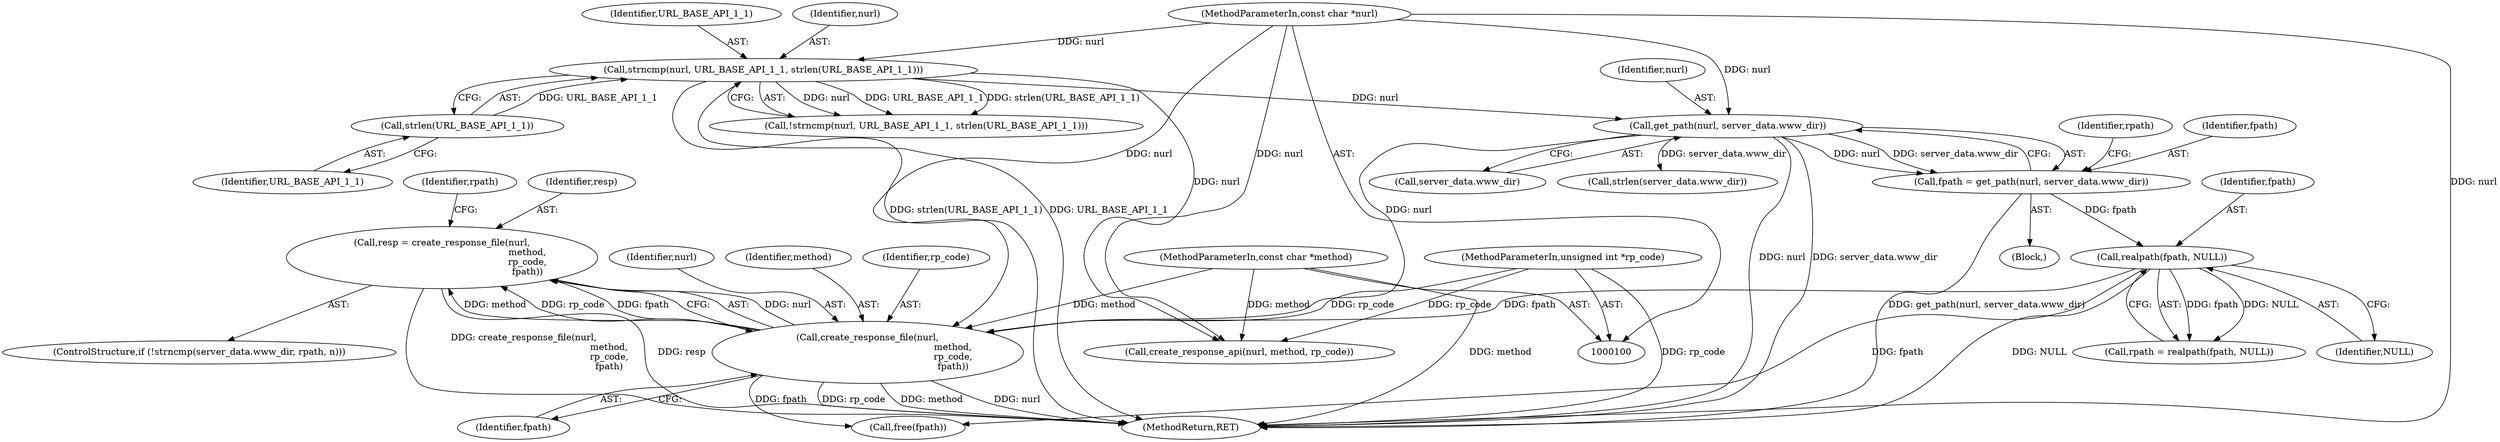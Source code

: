 digraph "0_wpitchoune_8b10426dcc0246c1712a99460dd470dcb1cc4d9c@API" {
"1000158" [label="(Call,resp = create_response_file(nurl,\n                                                           method,\n                                                           rp_code,\n                                                           fpath))"];
"1000160" [label="(Call,create_response_file(nurl,\n                                                           method,\n                                                           rp_code,\n                                                           fpath))"];
"1000131" [label="(Call,get_path(nurl, server_data.www_dir))"];
"1000115" [label="(Call,strncmp(nurl, URL_BASE_API_1_1, strlen(URL_BASE_API_1_1)))"];
"1000101" [label="(MethodParameterIn,const char *nurl)"];
"1000118" [label="(Call,strlen(URL_BASE_API_1_1))"];
"1000102" [label="(MethodParameterIn,const char *method)"];
"1000103" [label="(MethodParameterIn,unsigned int *rp_code)"];
"1000138" [label="(Call,realpath(fpath, NULL))"];
"1000129" [label="(Call,fpath = get_path(nurl, server_data.www_dir))"];
"1000139" [label="(Identifier,fpath)"];
"1000166" [label="(Identifier,rpath)"];
"1000128" [label="(Block,)"];
"1000130" [label="(Identifier,fpath)"];
"1000137" [label="(Identifier,rpath)"];
"1000167" [label="(Call,free(fpath))"];
"1000117" [label="(Identifier,URL_BASE_API_1_1)"];
"1000140" [label="(Identifier,NULL)"];
"1000161" [label="(Identifier,nurl)"];
"1000164" [label="(Identifier,fpath)"];
"1000101" [label="(MethodParameterIn,const char *nurl)"];
"1000118" [label="(Call,strlen(URL_BASE_API_1_1))"];
"1000119" [label="(Identifier,URL_BASE_API_1_1)"];
"1000138" [label="(Call,realpath(fpath, NULL))"];
"1000160" [label="(Call,create_response_file(nurl,\n                                                           method,\n                                                           rp_code,\n                                                           fpath))"];
"1000169" [label="(MethodReturn,RET)"];
"1000136" [label="(Call,rpath = realpath(fpath, NULL))"];
"1000146" [label="(Call,strlen(server_data.www_dir))"];
"1000129" [label="(Call,fpath = get_path(nurl, server_data.www_dir))"];
"1000133" [label="(Call,server_data.www_dir)"];
"1000131" [label="(Call,get_path(nurl, server_data.www_dir))"];
"1000159" [label="(Identifier,resp)"];
"1000162" [label="(Identifier,method)"];
"1000103" [label="(MethodParameterIn,unsigned int *rp_code)"];
"1000163" [label="(Identifier,rp_code)"];
"1000102" [label="(MethodParameterIn,const char *method)"];
"1000116" [label="(Identifier,nurl)"];
"1000115" [label="(Call,strncmp(nurl, URL_BASE_API_1_1, strlen(URL_BASE_API_1_1)))"];
"1000132" [label="(Identifier,nurl)"];
"1000114" [label="(Call,!strncmp(nurl, URL_BASE_API_1_1, strlen(URL_BASE_API_1_1)))"];
"1000150" [label="(ControlStructure,if (!strncmp(server_data.www_dir, rpath, n)))"];
"1000158" [label="(Call,resp = create_response_file(nurl,\n                                                           method,\n                                                           rp_code,\n                                                           fpath))"];
"1000123" [label="(Call,create_response_api(nurl, method, rp_code))"];
"1000158" -> "1000150"  [label="AST: "];
"1000158" -> "1000160"  [label="CFG: "];
"1000159" -> "1000158"  [label="AST: "];
"1000160" -> "1000158"  [label="AST: "];
"1000166" -> "1000158"  [label="CFG: "];
"1000158" -> "1000169"  [label="DDG: resp"];
"1000158" -> "1000169"  [label="DDG: create_response_file(nurl,\n                                                           method,\n                                                           rp_code,\n                                                           fpath)"];
"1000160" -> "1000158"  [label="DDG: nurl"];
"1000160" -> "1000158"  [label="DDG: method"];
"1000160" -> "1000158"  [label="DDG: rp_code"];
"1000160" -> "1000158"  [label="DDG: fpath"];
"1000160" -> "1000164"  [label="CFG: "];
"1000161" -> "1000160"  [label="AST: "];
"1000162" -> "1000160"  [label="AST: "];
"1000163" -> "1000160"  [label="AST: "];
"1000164" -> "1000160"  [label="AST: "];
"1000160" -> "1000169"  [label="DDG: rp_code"];
"1000160" -> "1000169"  [label="DDG: method"];
"1000160" -> "1000169"  [label="DDG: nurl"];
"1000131" -> "1000160"  [label="DDG: nurl"];
"1000101" -> "1000160"  [label="DDG: nurl"];
"1000102" -> "1000160"  [label="DDG: method"];
"1000103" -> "1000160"  [label="DDG: rp_code"];
"1000138" -> "1000160"  [label="DDG: fpath"];
"1000160" -> "1000167"  [label="DDG: fpath"];
"1000131" -> "1000129"  [label="AST: "];
"1000131" -> "1000133"  [label="CFG: "];
"1000132" -> "1000131"  [label="AST: "];
"1000133" -> "1000131"  [label="AST: "];
"1000129" -> "1000131"  [label="CFG: "];
"1000131" -> "1000169"  [label="DDG: nurl"];
"1000131" -> "1000169"  [label="DDG: server_data.www_dir"];
"1000131" -> "1000129"  [label="DDG: nurl"];
"1000131" -> "1000129"  [label="DDG: server_data.www_dir"];
"1000115" -> "1000131"  [label="DDG: nurl"];
"1000101" -> "1000131"  [label="DDG: nurl"];
"1000131" -> "1000146"  [label="DDG: server_data.www_dir"];
"1000115" -> "1000114"  [label="AST: "];
"1000115" -> "1000118"  [label="CFG: "];
"1000116" -> "1000115"  [label="AST: "];
"1000117" -> "1000115"  [label="AST: "];
"1000118" -> "1000115"  [label="AST: "];
"1000114" -> "1000115"  [label="CFG: "];
"1000115" -> "1000169"  [label="DDG: strlen(URL_BASE_API_1_1)"];
"1000115" -> "1000169"  [label="DDG: URL_BASE_API_1_1"];
"1000115" -> "1000114"  [label="DDG: nurl"];
"1000115" -> "1000114"  [label="DDG: URL_BASE_API_1_1"];
"1000115" -> "1000114"  [label="DDG: strlen(URL_BASE_API_1_1)"];
"1000101" -> "1000115"  [label="DDG: nurl"];
"1000118" -> "1000115"  [label="DDG: URL_BASE_API_1_1"];
"1000115" -> "1000123"  [label="DDG: nurl"];
"1000101" -> "1000100"  [label="AST: "];
"1000101" -> "1000169"  [label="DDG: nurl"];
"1000101" -> "1000123"  [label="DDG: nurl"];
"1000118" -> "1000119"  [label="CFG: "];
"1000119" -> "1000118"  [label="AST: "];
"1000102" -> "1000100"  [label="AST: "];
"1000102" -> "1000169"  [label="DDG: method"];
"1000102" -> "1000123"  [label="DDG: method"];
"1000103" -> "1000100"  [label="AST: "];
"1000103" -> "1000169"  [label="DDG: rp_code"];
"1000103" -> "1000123"  [label="DDG: rp_code"];
"1000138" -> "1000136"  [label="AST: "];
"1000138" -> "1000140"  [label="CFG: "];
"1000139" -> "1000138"  [label="AST: "];
"1000140" -> "1000138"  [label="AST: "];
"1000136" -> "1000138"  [label="CFG: "];
"1000138" -> "1000169"  [label="DDG: NULL"];
"1000138" -> "1000136"  [label="DDG: fpath"];
"1000138" -> "1000136"  [label="DDG: NULL"];
"1000129" -> "1000138"  [label="DDG: fpath"];
"1000138" -> "1000167"  [label="DDG: fpath"];
"1000129" -> "1000128"  [label="AST: "];
"1000130" -> "1000129"  [label="AST: "];
"1000137" -> "1000129"  [label="CFG: "];
"1000129" -> "1000169"  [label="DDG: get_path(nurl, server_data.www_dir)"];
}
